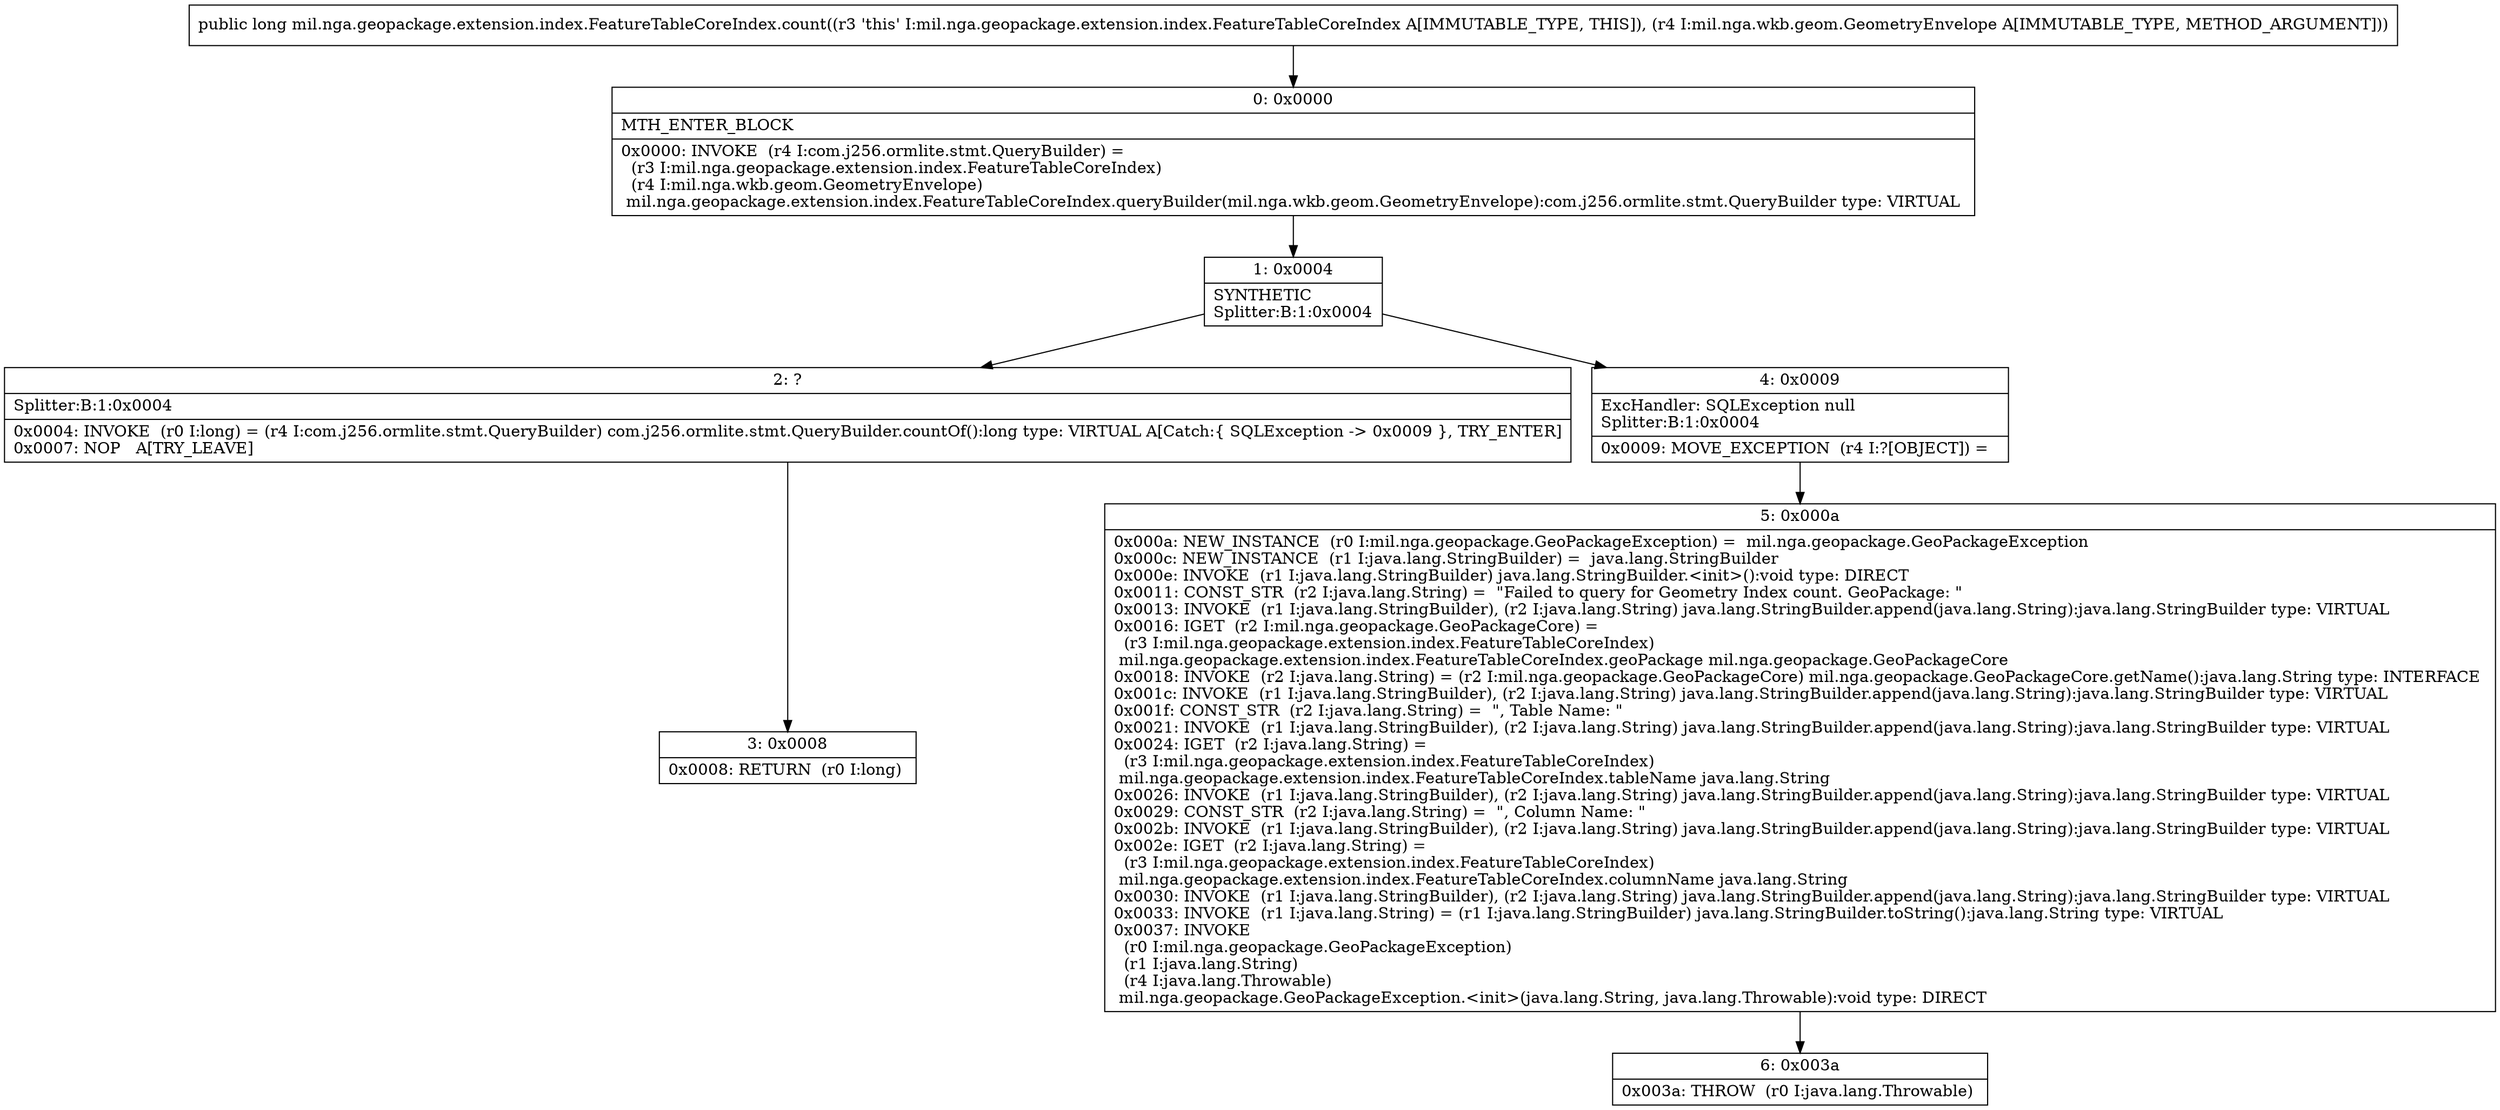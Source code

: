 digraph "CFG formil.nga.geopackage.extension.index.FeatureTableCoreIndex.count(Lmil\/nga\/wkb\/geom\/GeometryEnvelope;)J" {
Node_0 [shape=record,label="{0\:\ 0x0000|MTH_ENTER_BLOCK\l|0x0000: INVOKE  (r4 I:com.j256.ormlite.stmt.QueryBuilder) = \l  (r3 I:mil.nga.geopackage.extension.index.FeatureTableCoreIndex)\l  (r4 I:mil.nga.wkb.geom.GeometryEnvelope)\l mil.nga.geopackage.extension.index.FeatureTableCoreIndex.queryBuilder(mil.nga.wkb.geom.GeometryEnvelope):com.j256.ormlite.stmt.QueryBuilder type: VIRTUAL \l}"];
Node_1 [shape=record,label="{1\:\ 0x0004|SYNTHETIC\lSplitter:B:1:0x0004\l}"];
Node_2 [shape=record,label="{2\:\ ?|Splitter:B:1:0x0004\l|0x0004: INVOKE  (r0 I:long) = (r4 I:com.j256.ormlite.stmt.QueryBuilder) com.j256.ormlite.stmt.QueryBuilder.countOf():long type: VIRTUAL A[Catch:\{ SQLException \-\> 0x0009 \}, TRY_ENTER]\l0x0007: NOP   A[TRY_LEAVE]\l}"];
Node_3 [shape=record,label="{3\:\ 0x0008|0x0008: RETURN  (r0 I:long) \l}"];
Node_4 [shape=record,label="{4\:\ 0x0009|ExcHandler: SQLException null\lSplitter:B:1:0x0004\l|0x0009: MOVE_EXCEPTION  (r4 I:?[OBJECT]) =  \l}"];
Node_5 [shape=record,label="{5\:\ 0x000a|0x000a: NEW_INSTANCE  (r0 I:mil.nga.geopackage.GeoPackageException) =  mil.nga.geopackage.GeoPackageException \l0x000c: NEW_INSTANCE  (r1 I:java.lang.StringBuilder) =  java.lang.StringBuilder \l0x000e: INVOKE  (r1 I:java.lang.StringBuilder) java.lang.StringBuilder.\<init\>():void type: DIRECT \l0x0011: CONST_STR  (r2 I:java.lang.String) =  \"Failed to query for Geometry Index count. GeoPackage: \" \l0x0013: INVOKE  (r1 I:java.lang.StringBuilder), (r2 I:java.lang.String) java.lang.StringBuilder.append(java.lang.String):java.lang.StringBuilder type: VIRTUAL \l0x0016: IGET  (r2 I:mil.nga.geopackage.GeoPackageCore) = \l  (r3 I:mil.nga.geopackage.extension.index.FeatureTableCoreIndex)\l mil.nga.geopackage.extension.index.FeatureTableCoreIndex.geoPackage mil.nga.geopackage.GeoPackageCore \l0x0018: INVOKE  (r2 I:java.lang.String) = (r2 I:mil.nga.geopackage.GeoPackageCore) mil.nga.geopackage.GeoPackageCore.getName():java.lang.String type: INTERFACE \l0x001c: INVOKE  (r1 I:java.lang.StringBuilder), (r2 I:java.lang.String) java.lang.StringBuilder.append(java.lang.String):java.lang.StringBuilder type: VIRTUAL \l0x001f: CONST_STR  (r2 I:java.lang.String) =  \", Table Name: \" \l0x0021: INVOKE  (r1 I:java.lang.StringBuilder), (r2 I:java.lang.String) java.lang.StringBuilder.append(java.lang.String):java.lang.StringBuilder type: VIRTUAL \l0x0024: IGET  (r2 I:java.lang.String) = \l  (r3 I:mil.nga.geopackage.extension.index.FeatureTableCoreIndex)\l mil.nga.geopackage.extension.index.FeatureTableCoreIndex.tableName java.lang.String \l0x0026: INVOKE  (r1 I:java.lang.StringBuilder), (r2 I:java.lang.String) java.lang.StringBuilder.append(java.lang.String):java.lang.StringBuilder type: VIRTUAL \l0x0029: CONST_STR  (r2 I:java.lang.String) =  \", Column Name: \" \l0x002b: INVOKE  (r1 I:java.lang.StringBuilder), (r2 I:java.lang.String) java.lang.StringBuilder.append(java.lang.String):java.lang.StringBuilder type: VIRTUAL \l0x002e: IGET  (r2 I:java.lang.String) = \l  (r3 I:mil.nga.geopackage.extension.index.FeatureTableCoreIndex)\l mil.nga.geopackage.extension.index.FeatureTableCoreIndex.columnName java.lang.String \l0x0030: INVOKE  (r1 I:java.lang.StringBuilder), (r2 I:java.lang.String) java.lang.StringBuilder.append(java.lang.String):java.lang.StringBuilder type: VIRTUAL \l0x0033: INVOKE  (r1 I:java.lang.String) = (r1 I:java.lang.StringBuilder) java.lang.StringBuilder.toString():java.lang.String type: VIRTUAL \l0x0037: INVOKE  \l  (r0 I:mil.nga.geopackage.GeoPackageException)\l  (r1 I:java.lang.String)\l  (r4 I:java.lang.Throwable)\l mil.nga.geopackage.GeoPackageException.\<init\>(java.lang.String, java.lang.Throwable):void type: DIRECT \l}"];
Node_6 [shape=record,label="{6\:\ 0x003a|0x003a: THROW  (r0 I:java.lang.Throwable) \l}"];
MethodNode[shape=record,label="{public long mil.nga.geopackage.extension.index.FeatureTableCoreIndex.count((r3 'this' I:mil.nga.geopackage.extension.index.FeatureTableCoreIndex A[IMMUTABLE_TYPE, THIS]), (r4 I:mil.nga.wkb.geom.GeometryEnvelope A[IMMUTABLE_TYPE, METHOD_ARGUMENT])) }"];
MethodNode -> Node_0;
Node_0 -> Node_1;
Node_1 -> Node_2;
Node_1 -> Node_4;
Node_2 -> Node_3;
Node_4 -> Node_5;
Node_5 -> Node_6;
}

